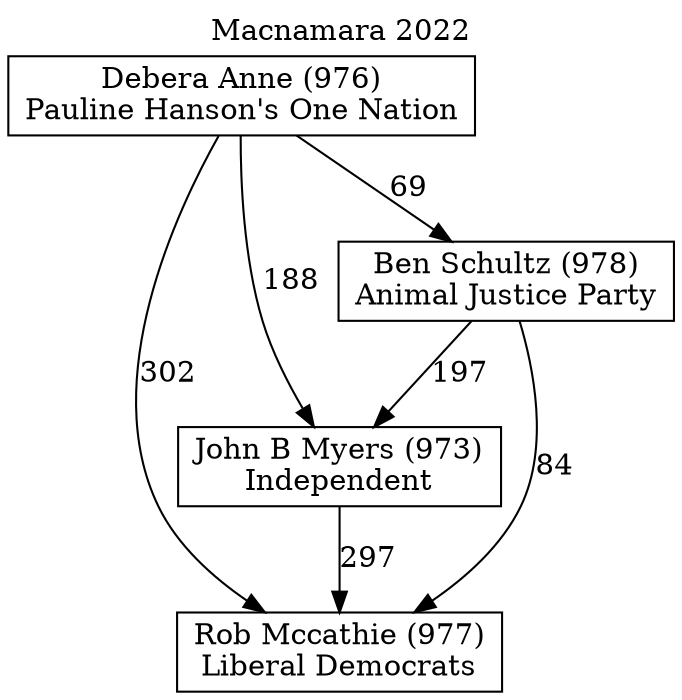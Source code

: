 // House preference flow
digraph "Rob Mccathie (977)_Macnamara_2022" {
	graph [label="Macnamara 2022" labelloc=t mclimit=10]
	node [shape=box]
	"Rob Mccathie (977)" [label="Rob Mccathie (977)
Liberal Democrats"]
	"John B Myers (973)" [label="John B Myers (973)
Independent"]
	"Ben Schultz (978)" [label="Ben Schultz (978)
Animal Justice Party"]
	"Debera Anne (976)" [label="Debera Anne (976)
Pauline Hanson's One Nation"]
	"John B Myers (973)" -> "Rob Mccathie (977)" [label=297]
	"Ben Schultz (978)" -> "John B Myers (973)" [label=197]
	"Debera Anne (976)" -> "Ben Schultz (978)" [label=69]
	"Ben Schultz (978)" -> "Rob Mccathie (977)" [label=84]
	"Debera Anne (976)" -> "Rob Mccathie (977)" [label=302]
	"Debera Anne (976)" -> "John B Myers (973)" [label=188]
}
